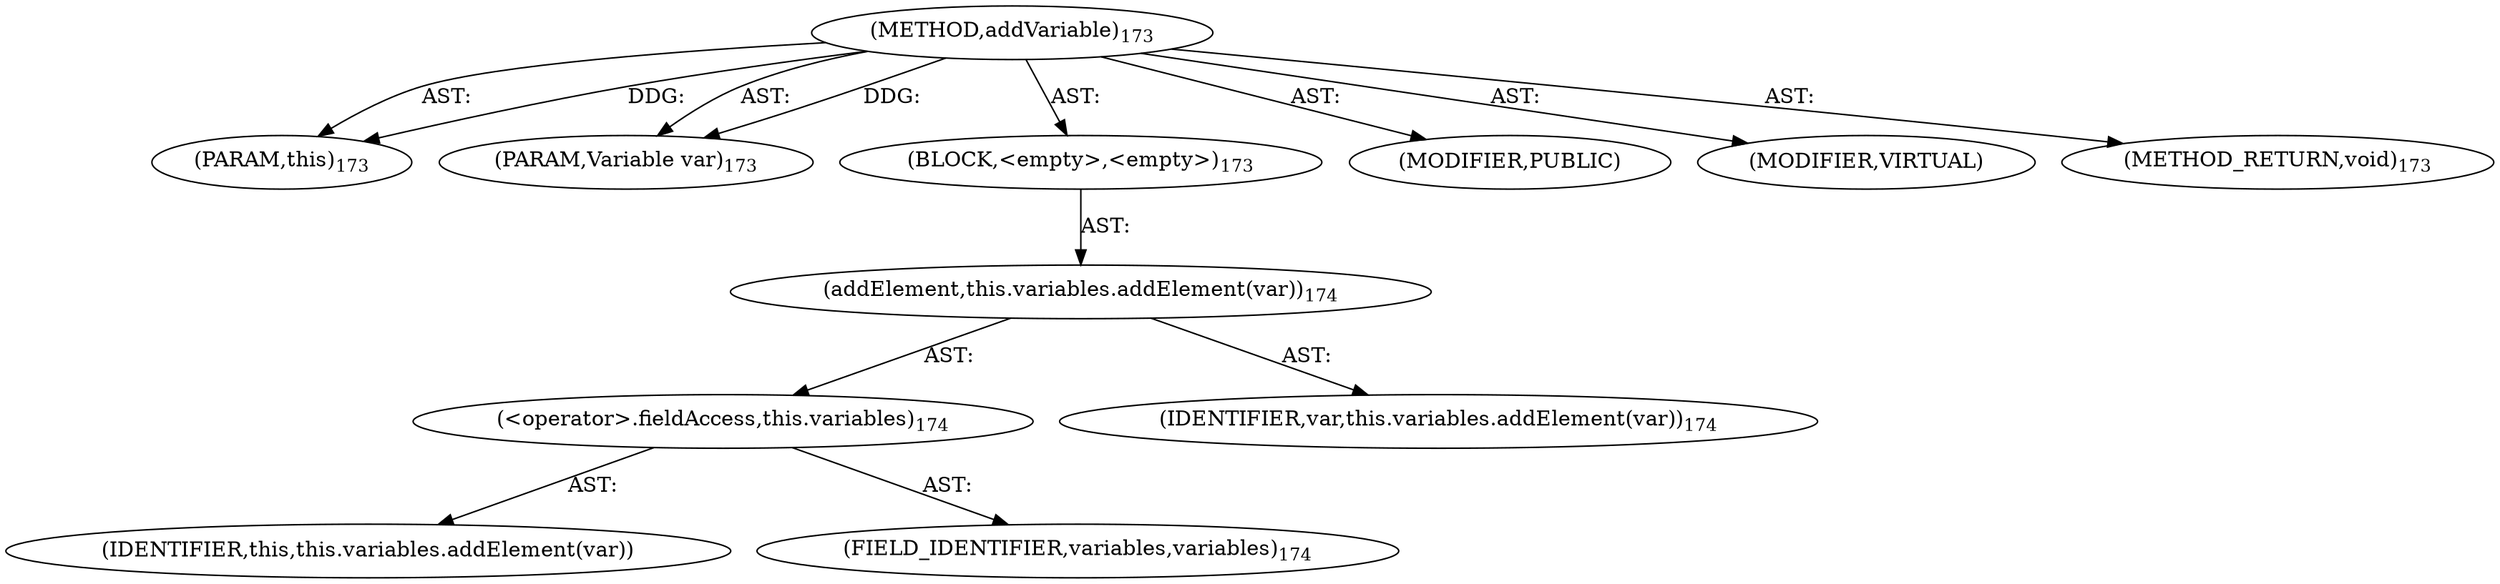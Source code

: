 digraph "addVariable" {  
"111669149705" [label = <(METHOD,addVariable)<SUB>173</SUB>> ]
"115964117005" [label = <(PARAM,this)<SUB>173</SUB>> ]
"115964117006" [label = <(PARAM,Variable var)<SUB>173</SUB>> ]
"25769803787" [label = <(BLOCK,&lt;empty&gt;,&lt;empty&gt;)<SUB>173</SUB>> ]
"30064771110" [label = <(addElement,this.variables.addElement(var))<SUB>174</SUB>> ]
"30064771111" [label = <(&lt;operator&gt;.fieldAccess,this.variables)<SUB>174</SUB>> ]
"68719476760" [label = <(IDENTIFIER,this,this.variables.addElement(var))> ]
"55834574860" [label = <(FIELD_IDENTIFIER,variables,variables)<SUB>174</SUB>> ]
"68719476761" [label = <(IDENTIFIER,var,this.variables.addElement(var))<SUB>174</SUB>> ]
"133143986198" [label = <(MODIFIER,PUBLIC)> ]
"133143986199" [label = <(MODIFIER,VIRTUAL)> ]
"128849018889" [label = <(METHOD_RETURN,void)<SUB>173</SUB>> ]
  "111669149705" -> "115964117005"  [ label = "AST: "] 
  "111669149705" -> "115964117006"  [ label = "AST: "] 
  "111669149705" -> "25769803787"  [ label = "AST: "] 
  "111669149705" -> "133143986198"  [ label = "AST: "] 
  "111669149705" -> "133143986199"  [ label = "AST: "] 
  "111669149705" -> "128849018889"  [ label = "AST: "] 
  "25769803787" -> "30064771110"  [ label = "AST: "] 
  "30064771110" -> "30064771111"  [ label = "AST: "] 
  "30064771110" -> "68719476761"  [ label = "AST: "] 
  "30064771111" -> "68719476760"  [ label = "AST: "] 
  "30064771111" -> "55834574860"  [ label = "AST: "] 
  "111669149705" -> "115964117005"  [ label = "DDG: "] 
  "111669149705" -> "115964117006"  [ label = "DDG: "] 
}
